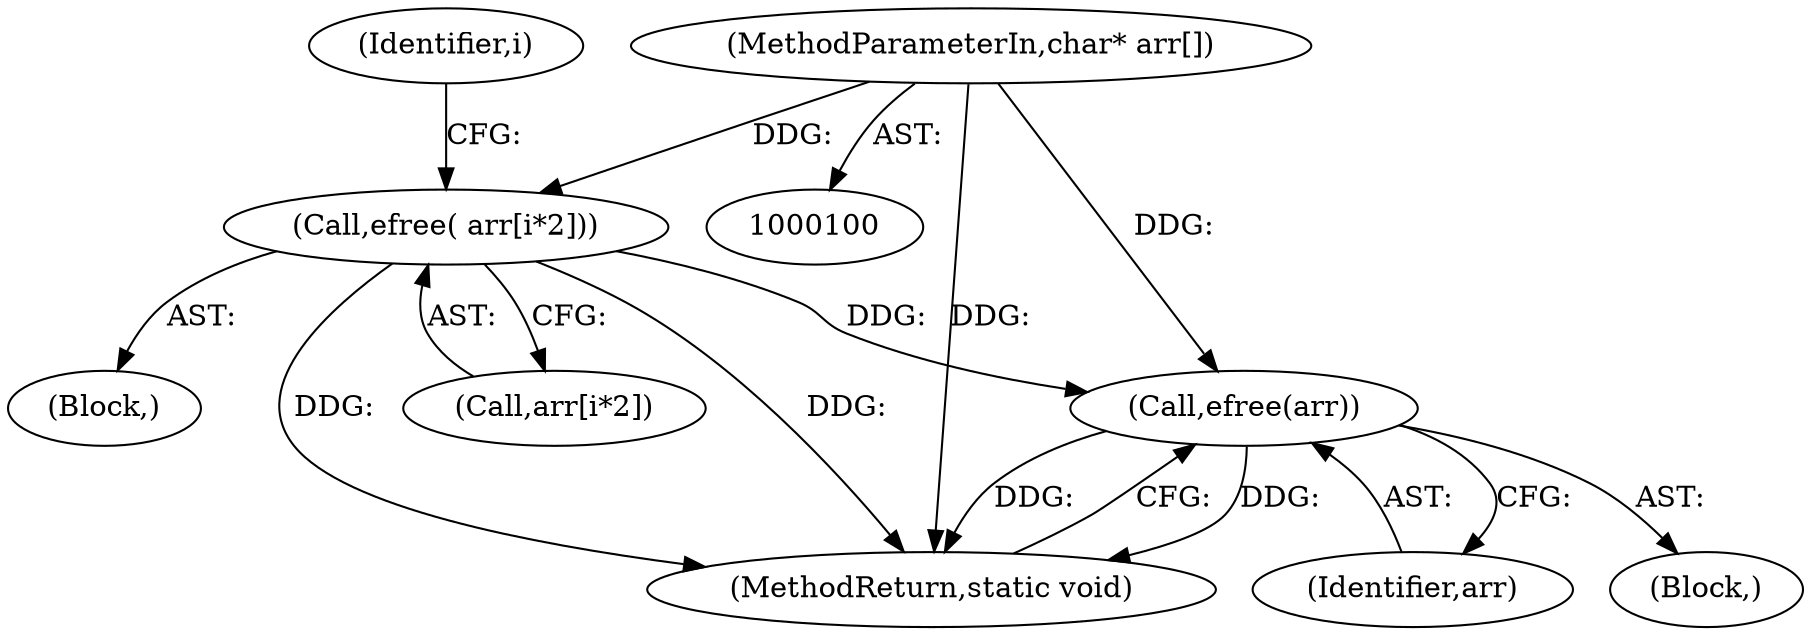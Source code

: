 digraph "0_php-src_97eff7eb57fc2320c267a949cffd622c38712484?w=1_17@API" {
"1000125" [label="(Call,efree( arr[i*2]))"];
"1000101" [label="(MethodParameterIn,char* arr[])"];
"1000131" [label="(Call,efree(arr))"];
"1000132" [label="(Identifier,arr)"];
"1000126" [label="(Call,arr[i*2])"];
"1000133" [label="(MethodReturn,static void)"];
"1000103" [label="(Block,)"];
"1000125" [label="(Call,efree( arr[i*2]))"];
"1000124" [label="(Block,)"];
"1000116" [label="(Identifier,i)"];
"1000131" [label="(Call,efree(arr))"];
"1000101" [label="(MethodParameterIn,char* arr[])"];
"1000125" -> "1000124"  [label="AST: "];
"1000125" -> "1000126"  [label="CFG: "];
"1000126" -> "1000125"  [label="AST: "];
"1000116" -> "1000125"  [label="CFG: "];
"1000125" -> "1000133"  [label="DDG: "];
"1000125" -> "1000133"  [label="DDG: "];
"1000101" -> "1000125"  [label="DDG: "];
"1000125" -> "1000131"  [label="DDG: "];
"1000101" -> "1000100"  [label="AST: "];
"1000101" -> "1000133"  [label="DDG: "];
"1000101" -> "1000131"  [label="DDG: "];
"1000131" -> "1000103"  [label="AST: "];
"1000131" -> "1000132"  [label="CFG: "];
"1000132" -> "1000131"  [label="AST: "];
"1000133" -> "1000131"  [label="CFG: "];
"1000131" -> "1000133"  [label="DDG: "];
"1000131" -> "1000133"  [label="DDG: "];
}
